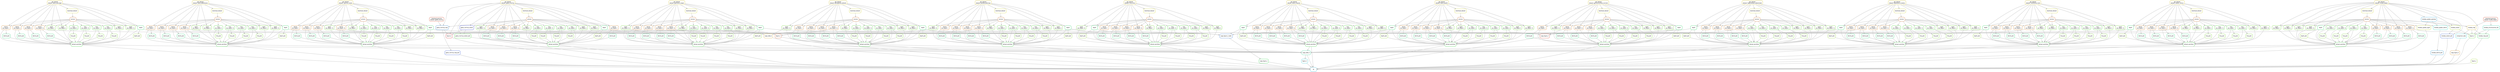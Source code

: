 digraph snakemake_dag {
    graph[bgcolor=white, margin=0];
    node[shape=box, style=rounded, fontname=sans,                 fontsize=10, penwidth=2];
    edge[penwidth=2, color=grey];
	0[label = "all", color = "0.53 0.6 0.85", style="rounded"];
	1[label = "default_workflow", color = "0.34 0.6 0.85", style="rounded"];
	2[label = "distrib\nmin_depth: 1", color = "0.09 0.6 0.85", style="rounded"];
	3[label = "process", color = "0.07 0.6 0.85", style="rounded"];
	4[label = "get_dataset\ndataset: cyprinus_carpio", color = "0.15 0.6 0.85", style="rounded"];
	5[label = "distrib\nmin_depth: 2", color = "0.09 0.6 0.85", style="rounded"];
	6[label = "distrib\nmin_depth: 5", color = "0.09 0.6 0.85", style="rounded"];
	7[label = "distrib\nmin_depth: 10", color = "0.09 0.6 0.85", style="rounded"];
	8[label = "freq\nmin_depth: 1", color = "0.31 0.6 0.85", style="rounded"];
	9[label = "freq\nmin_depth: 2", color = "0.31 0.6 0.85", style="rounded"];
	10[label = "freq\nmin_depth: 5", color = "0.31 0.6 0.85", style="rounded"];
	11[label = "freq\nmin_depth: 10", color = "0.31 0.6 0.85", style="rounded"];
	12[label = "signif\nmin_depth: 1", color = "0.27 0.6 0.85", style="rounded"];
	13[label = "signif\nmin_depth: 2", color = "0.27 0.6 0.85", style="rounded"];
	14[label = "signif\nmin_depth: 5", color = "0.27 0.6 0.85", style="rounded"];
	15[label = "signif\nmin_depth: 10", color = "0.27 0.6 0.85", style="rounded"];
	16[label = "depth", color = "0.39 0.6 0.85", style="rounded"];
	17[label = "depth_plot", color = "0.24 0.6 0.85", style="rounded"];
	18[label = "freq_plot", color = "0.26 0.6 0.85", style="rounded"];
	19[label = "freq_plot", color = "0.26 0.6 0.85", style="rounded"];
	20[label = "freq_plot", color = "0.26 0.6 0.85", style="rounded"];
	21[label = "freq_plot", color = "0.26 0.6 0.85", style="rounded"];
	22[label = "distrib_plot", color = "0.41 0.6 0.85", style="rounded"];
	23[label = "distrib_plot", color = "0.41 0.6 0.85", style="rounded"];
	24[label = "distrib_plot", color = "0.41 0.6 0.85", style="rounded"];
	25[label = "distrib_plot", color = "0.41 0.6 0.85", style="rounded"];
	26[label = "default_workflow", color = "0.34 0.6 0.85", style="rounded"];
	27[label = "distrib\nmin_depth: 1", color = "0.09 0.6 0.85", style="rounded"];
	28[label = "process", color = "0.07 0.6 0.85", style="rounded"];
	29[label = "get_dataset\ndataset: danio_aesculapii", color = "0.15 0.6 0.85", style="rounded"];
	30[label = "distrib\nmin_depth: 2", color = "0.09 0.6 0.85", style="rounded"];
	31[label = "distrib\nmin_depth: 5", color = "0.09 0.6 0.85", style="rounded"];
	32[label = "distrib\nmin_depth: 10", color = "0.09 0.6 0.85", style="rounded"];
	33[label = "freq\nmin_depth: 1", color = "0.31 0.6 0.85", style="rounded"];
	34[label = "freq\nmin_depth: 2", color = "0.31 0.6 0.85", style="rounded"];
	35[label = "freq\nmin_depth: 5", color = "0.31 0.6 0.85", style="rounded"];
	36[label = "freq\nmin_depth: 10", color = "0.31 0.6 0.85", style="rounded"];
	37[label = "signif\nmin_depth: 1", color = "0.27 0.6 0.85", style="rounded"];
	38[label = "signif\nmin_depth: 2", color = "0.27 0.6 0.85", style="rounded"];
	39[label = "signif\nmin_depth: 5", color = "0.27 0.6 0.85", style="rounded"];
	40[label = "signif\nmin_depth: 10", color = "0.27 0.6 0.85", style="rounded"];
	41[label = "depth", color = "0.39 0.6 0.85", style="rounded"];
	42[label = "depth_plot", color = "0.24 0.6 0.85", style="rounded"];
	43[label = "freq_plot", color = "0.26 0.6 0.85", style="rounded"];
	44[label = "freq_plot", color = "0.26 0.6 0.85", style="rounded"];
	45[label = "freq_plot", color = "0.26 0.6 0.85", style="rounded"];
	46[label = "freq_plot", color = "0.26 0.6 0.85", style="rounded"];
	47[label = "distrib_plot", color = "0.41 0.6 0.85", style="rounded"];
	48[label = "distrib_plot", color = "0.41 0.6 0.85", style="rounded"];
	49[label = "distrib_plot", color = "0.41 0.6 0.85", style="rounded"];
	50[label = "distrib_plot", color = "0.41 0.6 0.85", style="rounded"];
	51[label = "default_workflow", color = "0.34 0.6 0.85", style="rounded"];
	52[label = "distrib\nmin_depth: 1", color = "0.09 0.6 0.85", style="rounded"];
	53[label = "process", color = "0.07 0.6 0.85", style="rounded"];
	54[label = "get_dataset\ndataset: danio_albolineatus", color = "0.15 0.6 0.85", style="rounded"];
	55[label = "distrib\nmin_depth: 2", color = "0.09 0.6 0.85", style="rounded"];
	56[label = "distrib\nmin_depth: 5", color = "0.09 0.6 0.85", style="rounded"];
	57[label = "distrib\nmin_depth: 10", color = "0.09 0.6 0.85", style="rounded"];
	58[label = "freq\nmin_depth: 1", color = "0.31 0.6 0.85", style="rounded"];
	59[label = "freq\nmin_depth: 2", color = "0.31 0.6 0.85", style="rounded"];
	60[label = "freq\nmin_depth: 5", color = "0.31 0.6 0.85", style="rounded"];
	61[label = "freq\nmin_depth: 10", color = "0.31 0.6 0.85", style="rounded"];
	62[label = "signif\nmin_depth: 1", color = "0.27 0.6 0.85", style="rounded"];
	63[label = "signif\nmin_depth: 2", color = "0.27 0.6 0.85", style="rounded"];
	64[label = "signif\nmin_depth: 5", color = "0.27 0.6 0.85", style="rounded"];
	65[label = "signif\nmin_depth: 10", color = "0.27 0.6 0.85", style="rounded"];
	66[label = "depth", color = "0.39 0.6 0.85", style="rounded"];
	67[label = "depth_plot", color = "0.24 0.6 0.85", style="rounded"];
	68[label = "freq_plot", color = "0.26 0.6 0.85", style="rounded"];
	69[label = "freq_plot", color = "0.26 0.6 0.85", style="rounded"];
	70[label = "freq_plot", color = "0.26 0.6 0.85", style="rounded"];
	71[label = "freq_plot", color = "0.26 0.6 0.85", style="rounded"];
	72[label = "distrib_plot", color = "0.41 0.6 0.85", style="rounded"];
	73[label = "distrib_plot", color = "0.41 0.6 0.85", style="rounded"];
	74[label = "distrib_plot", color = "0.41 0.6 0.85", style="rounded"];
	75[label = "distrib_plot", color = "0.41 0.6 0.85", style="rounded"];
	76[label = "default_workflow", color = "0.34 0.6 0.85", style="rounded"];
	77[label = "distrib\nmin_depth: 1", color = "0.09 0.6 0.85", style="rounded"];
	78[label = "process", color = "0.07 0.6 0.85", style="rounded"];
	79[label = "get_dataset\ndataset: danio_choprae", color = "0.15 0.6 0.85", style="rounded"];
	80[label = "distrib\nmin_depth: 2", color = "0.09 0.6 0.85", style="rounded"];
	81[label = "distrib\nmin_depth: 5", color = "0.09 0.6 0.85", style="rounded"];
	82[label = "distrib\nmin_depth: 10", color = "0.09 0.6 0.85", style="rounded"];
	83[label = "freq\nmin_depth: 1", color = "0.31 0.6 0.85", style="rounded"];
	84[label = "freq\nmin_depth: 2", color = "0.31 0.6 0.85", style="rounded"];
	85[label = "freq\nmin_depth: 5", color = "0.31 0.6 0.85", style="rounded"];
	86[label = "freq\nmin_depth: 10", color = "0.31 0.6 0.85", style="rounded"];
	87[label = "signif\nmin_depth: 1", color = "0.27 0.6 0.85", style="rounded"];
	88[label = "signif\nmin_depth: 2", color = "0.27 0.6 0.85", style="rounded"];
	89[label = "signif\nmin_depth: 5", color = "0.27 0.6 0.85", style="rounded"];
	90[label = "signif\nmin_depth: 10", color = "0.27 0.6 0.85", style="rounded"];
	91[label = "depth", color = "0.39 0.6 0.85", style="rounded"];
	92[label = "depth_plot", color = "0.24 0.6 0.85", style="rounded"];
	93[label = "freq_plot", color = "0.26 0.6 0.85", style="rounded"];
	94[label = "freq_plot", color = "0.26 0.6 0.85", style="rounded"];
	95[label = "freq_plot", color = "0.26 0.6 0.85", style="rounded"];
	96[label = "freq_plot", color = "0.26 0.6 0.85", style="rounded"];
	97[label = "distrib_plot", color = "0.41 0.6 0.85", style="rounded"];
	98[label = "distrib_plot", color = "0.41 0.6 0.85", style="rounded"];
	99[label = "distrib_plot", color = "0.41 0.6 0.85", style="rounded"];
	100[label = "distrib_plot", color = "0.41 0.6 0.85", style="rounded"];
	101[label = "default_workflow", color = "0.34 0.6 0.85", style="rounded"];
	102[label = "distrib\nmin_depth: 1", color = "0.09 0.6 0.85", style="rounded"];
	103[label = "process", color = "0.07 0.6 0.85", style="rounded"];
	104[label = "get_dataset\ndataset: danio_kyathit", color = "0.15 0.6 0.85", style="rounded"];
	105[label = "distrib\nmin_depth: 2", color = "0.09 0.6 0.85", style="rounded"];
	106[label = "distrib\nmin_depth: 5", color = "0.09 0.6 0.85", style="rounded"];
	107[label = "distrib\nmin_depth: 10", color = "0.09 0.6 0.85", style="rounded"];
	108[label = "freq\nmin_depth: 1", color = "0.31 0.6 0.85", style="rounded"];
	109[label = "freq\nmin_depth: 2", color = "0.31 0.6 0.85", style="rounded"];
	110[label = "freq\nmin_depth: 5", color = "0.31 0.6 0.85", style="rounded"];
	111[label = "freq\nmin_depth: 10", color = "0.31 0.6 0.85", style="rounded"];
	112[label = "signif\nmin_depth: 1", color = "0.27 0.6 0.85", style="rounded"];
	113[label = "signif\nmin_depth: 2", color = "0.27 0.6 0.85", style="rounded"];
	114[label = "signif\nmin_depth: 5", color = "0.27 0.6 0.85", style="rounded"];
	115[label = "signif\nmin_depth: 10", color = "0.27 0.6 0.85", style="rounded"];
	116[label = "depth", color = "0.39 0.6 0.85", style="rounded"];
	117[label = "depth_plot", color = "0.24 0.6 0.85", style="rounded"];
	118[label = "freq_plot", color = "0.26 0.6 0.85", style="rounded"];
	119[label = "freq_plot", color = "0.26 0.6 0.85", style="rounded"];
	120[label = "freq_plot", color = "0.26 0.6 0.85", style="rounded"];
	121[label = "freq_plot", color = "0.26 0.6 0.85", style="rounded"];
	122[label = "distrib_plot", color = "0.41 0.6 0.85", style="rounded"];
	123[label = "distrib_plot", color = "0.41 0.6 0.85", style="rounded"];
	124[label = "distrib_plot", color = "0.41 0.6 0.85", style="rounded"];
	125[label = "distrib_plot", color = "0.41 0.6 0.85", style="rounded"];
	126[label = "default_workflow", color = "0.34 0.6 0.85", style="rounded"];
	127[label = "distrib\nmin_depth: 1", color = "0.09 0.6 0.85", style="rounded"];
	128[label = "process", color = "0.07 0.6 0.85", style="rounded"];
	129[label = "get_dataset\ndataset: gadus_morhua", color = "0.15 0.6 0.85", style="rounded"];
	130[label = "distrib\nmin_depth: 2", color = "0.09 0.6 0.85", style="rounded"];
	131[label = "distrib\nmin_depth: 5", color = "0.09 0.6 0.85", style="rounded"];
	132[label = "distrib\nmin_depth: 10", color = "0.09 0.6 0.85", style="rounded"];
	133[label = "freq\nmin_depth: 1", color = "0.31 0.6 0.85", style="rounded"];
	134[label = "freq\nmin_depth: 2", color = "0.31 0.6 0.85", style="rounded"];
	135[label = "freq\nmin_depth: 5", color = "0.31 0.6 0.85", style="rounded"];
	136[label = "freq\nmin_depth: 10", color = "0.31 0.6 0.85", style="rounded"];
	137[label = "signif\nmin_depth: 1", color = "0.27 0.6 0.85", style="rounded"];
	138[label = "signif\nmin_depth: 2", color = "0.27 0.6 0.85", style="rounded"];
	139[label = "signif\nmin_depth: 5", color = "0.27 0.6 0.85", style="rounded"];
	140[label = "signif\nmin_depth: 10", color = "0.27 0.6 0.85", style="rounded"];
	141[label = "depth", color = "0.39 0.6 0.85", style="rounded"];
	142[label = "depth_plot", color = "0.24 0.6 0.85", style="rounded"];
	143[label = "freq_plot", color = "0.26 0.6 0.85", style="rounded"];
	144[label = "freq_plot", color = "0.26 0.6 0.85", style="rounded"];
	145[label = "freq_plot", color = "0.26 0.6 0.85", style="rounded"];
	146[label = "freq_plot", color = "0.26 0.6 0.85", style="rounded"];
	147[label = "distrib_plot", color = "0.41 0.6 0.85", style="rounded"];
	148[label = "distrib_plot", color = "0.41 0.6 0.85", style="rounded"];
	149[label = "distrib_plot", color = "0.41 0.6 0.85", style="rounded"];
	150[label = "distrib_plot", color = "0.41 0.6 0.85", style="rounded"];
	151[label = "default_workflow", color = "0.34 0.6 0.85", style="rounded"];
	152[label = "distrib\nmin_depth: 1", color = "0.09 0.6 0.85", style="rounded"];
	153[label = "process", color = "0.07 0.6 0.85", style="rounded"];
	154[label = "get_dataset\ndataset: gymnocorymbus_ternetzi", color = "0.15 0.6 0.85", style="rounded"];
	155[label = "distrib\nmin_depth: 2", color = "0.09 0.6 0.85", style="rounded"];
	156[label = "distrib\nmin_depth: 5", color = "0.09 0.6 0.85", style="rounded"];
	157[label = "distrib\nmin_depth: 10", color = "0.09 0.6 0.85", style="rounded"];
	158[label = "freq\nmin_depth: 1", color = "0.31 0.6 0.85", style="rounded"];
	159[label = "freq\nmin_depth: 2", color = "0.31 0.6 0.85", style="rounded"];
	160[label = "freq\nmin_depth: 5", color = "0.31 0.6 0.85", style="rounded"];
	161[label = "freq\nmin_depth: 10", color = "0.31 0.6 0.85", style="rounded"];
	162[label = "signif\nmin_depth: 1", color = "0.27 0.6 0.85", style="rounded"];
	163[label = "signif\nmin_depth: 2", color = "0.27 0.6 0.85", style="rounded"];
	164[label = "signif\nmin_depth: 5", color = "0.27 0.6 0.85", style="rounded"];
	165[label = "signif\nmin_depth: 10", color = "0.27 0.6 0.85", style="rounded"];
	166[label = "depth", color = "0.39 0.6 0.85", style="rounded"];
	167[label = "depth_plot", color = "0.24 0.6 0.85", style="rounded"];
	168[label = "freq_plot", color = "0.26 0.6 0.85", style="rounded"];
	169[label = "freq_plot", color = "0.26 0.6 0.85", style="rounded"];
	170[label = "freq_plot", color = "0.26 0.6 0.85", style="rounded"];
	171[label = "freq_plot", color = "0.26 0.6 0.85", style="rounded"];
	172[label = "distrib_plot", color = "0.41 0.6 0.85", style="rounded"];
	173[label = "distrib_plot", color = "0.41 0.6 0.85", style="rounded"];
	174[label = "distrib_plot", color = "0.41 0.6 0.85", style="rounded"];
	175[label = "distrib_plot", color = "0.41 0.6 0.85", style="rounded"];
	176[label = "default_workflow", color = "0.34 0.6 0.85", style="rounded"];
	177[label = "distrib\nmin_depth: 1", color = "0.09 0.6 0.85", style="rounded"];
	178[label = "process", color = "0.07 0.6 0.85", style="rounded"];
	179[label = "get_dataset\ndataset: gymnotus_carapo", color = "0.15 0.6 0.85", style="rounded"];
	180[label = "distrib\nmin_depth: 2", color = "0.09 0.6 0.85", style="rounded"];
	181[label = "distrib\nmin_depth: 5", color = "0.09 0.6 0.85", style="rounded"];
	182[label = "distrib\nmin_depth: 10", color = "0.09 0.6 0.85", style="rounded"];
	183[label = "freq\nmin_depth: 1", color = "0.31 0.6 0.85", style="rounded"];
	184[label = "freq\nmin_depth: 2", color = "0.31 0.6 0.85", style="rounded"];
	185[label = "freq\nmin_depth: 5", color = "0.31 0.6 0.85", style="rounded"];
	186[label = "freq\nmin_depth: 10", color = "0.31 0.6 0.85", style="rounded"];
	187[label = "signif\nmin_depth: 1", color = "0.27 0.6 0.85", style="rounded"];
	188[label = "signif\nmin_depth: 2", color = "0.27 0.6 0.85", style="rounded"];
	189[label = "signif\nmin_depth: 5", color = "0.27 0.6 0.85", style="rounded"];
	190[label = "signif\nmin_depth: 10", color = "0.27 0.6 0.85", style="rounded"];
	191[label = "depth", color = "0.39 0.6 0.85", style="rounded"];
	192[label = "depth_plot", color = "0.24 0.6 0.85", style="rounded"];
	193[label = "freq_plot", color = "0.26 0.6 0.85", style="rounded"];
	194[label = "freq_plot", color = "0.26 0.6 0.85", style="rounded"];
	195[label = "freq_plot", color = "0.26 0.6 0.85", style="rounded"];
	196[label = "freq_plot", color = "0.26 0.6 0.85", style="rounded"];
	197[label = "distrib_plot", color = "0.41 0.6 0.85", style="rounded"];
	198[label = "distrib_plot", color = "0.41 0.6 0.85", style="rounded"];
	199[label = "distrib_plot", color = "0.41 0.6 0.85", style="rounded"];
	200[label = "distrib_plot", color = "0.41 0.6 0.85", style="rounded"];
	201[label = "default_workflow", color = "0.34 0.6 0.85", style="rounded"];
	202[label = "distrib\nmin_depth: 1", color = "0.09 0.6 0.85", style="rounded"];
	203[label = "process", color = "0.07 0.6 0.85", style="rounded"];
	204[label = "get_dataset\ndataset: hippocampus_abdominalis", color = "0.15 0.6 0.85", style="rounded"];
	205[label = "distrib\nmin_depth: 2", color = "0.09 0.6 0.85", style="rounded"];
	206[label = "distrib\nmin_depth: 5", color = "0.09 0.6 0.85", style="rounded"];
	207[label = "distrib\nmin_depth: 10", color = "0.09 0.6 0.85", style="rounded"];
	208[label = "freq\nmin_depth: 1", color = "0.31 0.6 0.85", style="rounded"];
	209[label = "freq\nmin_depth: 2", color = "0.31 0.6 0.85", style="rounded"];
	210[label = "freq\nmin_depth: 5", color = "0.31 0.6 0.85", style="rounded"];
	211[label = "freq\nmin_depth: 10", color = "0.31 0.6 0.85", style="rounded"];
	212[label = "signif\nmin_depth: 1", color = "0.27 0.6 0.85", style="rounded"];
	213[label = "signif\nmin_depth: 2", color = "0.27 0.6 0.85", style="rounded"];
	214[label = "signif\nmin_depth: 5", color = "0.27 0.6 0.85", style="rounded"];
	215[label = "signif\nmin_depth: 10", color = "0.27 0.6 0.85", style="rounded"];
	216[label = "depth", color = "0.39 0.6 0.85", style="rounded"];
	217[label = "depth_plot", color = "0.24 0.6 0.85", style="rounded"];
	218[label = "freq_plot", color = "0.26 0.6 0.85", style="rounded"];
	219[label = "freq_plot", color = "0.26 0.6 0.85", style="rounded"];
	220[label = "freq_plot", color = "0.26 0.6 0.85", style="rounded"];
	221[label = "freq_plot", color = "0.26 0.6 0.85", style="rounded"];
	222[label = "distrib_plot", color = "0.41 0.6 0.85", style="rounded"];
	223[label = "distrib_plot", color = "0.41 0.6 0.85", style="rounded"];
	224[label = "distrib_plot", color = "0.41 0.6 0.85", style="rounded"];
	225[label = "distrib_plot", color = "0.41 0.6 0.85", style="rounded"];
	226[label = "default_workflow", color = "0.34 0.6 0.85", style="rounded"];
	227[label = "distrib\nmin_depth: 1", color = "0.09 0.6 0.85", style="rounded"];
	228[label = "process", color = "0.07 0.6 0.85", style="rounded"];
	229[label = "get_dataset\ndataset: lepisosteus_oculatus", color = "0.15 0.6 0.85", style="rounded"];
	230[label = "distrib\nmin_depth: 2", color = "0.09 0.6 0.85", style="rounded"];
	231[label = "distrib\nmin_depth: 5", color = "0.09 0.6 0.85", style="rounded"];
	232[label = "distrib\nmin_depth: 10", color = "0.09 0.6 0.85", style="rounded"];
	233[label = "freq\nmin_depth: 1", color = "0.31 0.6 0.85", style="rounded"];
	234[label = "freq\nmin_depth: 2", color = "0.31 0.6 0.85", style="rounded"];
	235[label = "freq\nmin_depth: 5", color = "0.31 0.6 0.85", style="rounded"];
	236[label = "freq\nmin_depth: 10", color = "0.31 0.6 0.85", style="rounded"];
	237[label = "signif\nmin_depth: 1", color = "0.27 0.6 0.85", style="rounded"];
	238[label = "signif\nmin_depth: 2", color = "0.27 0.6 0.85", style="rounded"];
	239[label = "signif\nmin_depth: 5", color = "0.27 0.6 0.85", style="rounded"];
	240[label = "signif\nmin_depth: 10", color = "0.27 0.6 0.85", style="rounded"];
	241[label = "depth", color = "0.39 0.6 0.85", style="rounded"];
	242[label = "depth_plot", color = "0.24 0.6 0.85", style="rounded"];
	243[label = "freq_plot", color = "0.26 0.6 0.85", style="rounded"];
	244[label = "freq_plot", color = "0.26 0.6 0.85", style="rounded"];
	245[label = "freq_plot", color = "0.26 0.6 0.85", style="rounded"];
	246[label = "freq_plot", color = "0.26 0.6 0.85", style="rounded"];
	247[label = "distrib_plot", color = "0.41 0.6 0.85", style="rounded"];
	248[label = "distrib_plot", color = "0.41 0.6 0.85", style="rounded"];
	249[label = "distrib_plot", color = "0.41 0.6 0.85", style="rounded"];
	250[label = "distrib_plot", color = "0.41 0.6 0.85", style="rounded"];
	251[label = "default_workflow", color = "0.34 0.6 0.85", style="rounded"];
	252[label = "distrib\nmin_depth: 1", color = "0.09 0.6 0.85", style="rounded"];
	253[label = "process", color = "0.07 0.6 0.85", style="rounded"];
	254[label = "get_dataset\ndataset: notothenia_rossii", color = "0.15 0.6 0.85", style="rounded"];
	255[label = "distrib\nmin_depth: 2", color = "0.09 0.6 0.85", style="rounded"];
	256[label = "distrib\nmin_depth: 5", color = "0.09 0.6 0.85", style="rounded"];
	257[label = "distrib\nmin_depth: 10", color = "0.09 0.6 0.85", style="rounded"];
	258[label = "freq\nmin_depth: 1", color = "0.31 0.6 0.85", style="rounded"];
	259[label = "freq\nmin_depth: 2", color = "0.31 0.6 0.85", style="rounded"];
	260[label = "freq\nmin_depth: 5", color = "0.31 0.6 0.85", style="rounded"];
	261[label = "freq\nmin_depth: 10", color = "0.31 0.6 0.85", style="rounded"];
	262[label = "signif\nmin_depth: 1", color = "0.27 0.6 0.85", style="rounded"];
	263[label = "signif\nmin_depth: 2", color = "0.27 0.6 0.85", style="rounded"];
	264[label = "signif\nmin_depth: 5", color = "0.27 0.6 0.85", style="rounded"];
	265[label = "signif\nmin_depth: 10", color = "0.27 0.6 0.85", style="rounded"];
	266[label = "depth", color = "0.39 0.6 0.85", style="rounded"];
	267[label = "depth_plot", color = "0.24 0.6 0.85", style="rounded"];
	268[label = "freq_plot", color = "0.26 0.6 0.85", style="rounded"];
	269[label = "freq_plot", color = "0.26 0.6 0.85", style="rounded"];
	270[label = "freq_plot", color = "0.26 0.6 0.85", style="rounded"];
	271[label = "freq_plot", color = "0.26 0.6 0.85", style="rounded"];
	272[label = "distrib_plot", color = "0.41 0.6 0.85", style="rounded"];
	273[label = "distrib_plot", color = "0.41 0.6 0.85", style="rounded"];
	274[label = "distrib_plot", color = "0.41 0.6 0.85", style="rounded"];
	275[label = "distrib_plot", color = "0.41 0.6 0.85", style="rounded"];
	276[label = "default_workflow", color = "0.34 0.6 0.85", style="rounded"];
	277[label = "distrib\nmin_depth: 1", color = "0.09 0.6 0.85", style="rounded"];
	278[label = "process", color = "0.07 0.6 0.85", style="rounded"];
	279[label = "get_dataset\ndataset: plecoglossus_altivelis", color = "0.15 0.6 0.85", style="rounded"];
	280[label = "distrib\nmin_depth: 2", color = "0.09 0.6 0.85", style="rounded"];
	281[label = "distrib\nmin_depth: 5", color = "0.09 0.6 0.85", style="rounded"];
	282[label = "distrib\nmin_depth: 10", color = "0.09 0.6 0.85", style="rounded"];
	283[label = "freq\nmin_depth: 1", color = "0.31 0.6 0.85", style="rounded"];
	284[label = "freq\nmin_depth: 2", color = "0.31 0.6 0.85", style="rounded"];
	285[label = "freq\nmin_depth: 5", color = "0.31 0.6 0.85", style="rounded"];
	286[label = "freq\nmin_depth: 10", color = "0.31 0.6 0.85", style="rounded"];
	287[label = "signif\nmin_depth: 1", color = "0.27 0.6 0.85", style="rounded"];
	288[label = "signif\nmin_depth: 2", color = "0.27 0.6 0.85", style="rounded"];
	289[label = "signif\nmin_depth: 5", color = "0.27 0.6 0.85", style="rounded"];
	290[label = "signif\nmin_depth: 10", color = "0.27 0.6 0.85", style="rounded"];
	291[label = "depth", color = "0.39 0.6 0.85", style="rounded"];
	292[label = "depth_plot", color = "0.24 0.6 0.85", style="rounded"];
	293[label = "freq_plot", color = "0.26 0.6 0.85", style="rounded"];
	294[label = "freq_plot", color = "0.26 0.6 0.85", style="rounded"];
	295[label = "freq_plot", color = "0.26 0.6 0.85", style="rounded"];
	296[label = "freq_plot", color = "0.26 0.6 0.85", style="rounded"];
	297[label = "distrib_plot", color = "0.41 0.6 0.85", style="rounded"];
	298[label = "distrib_plot", color = "0.41 0.6 0.85", style="rounded"];
	299[label = "distrib_plot", color = "0.41 0.6 0.85", style="rounded"];
	300[label = "distrib_plot", color = "0.41 0.6 0.85", style="rounded"];
	301[label = "default_workflow", color = "0.34 0.6 0.85", style="rounded"];
	302[label = "distrib\nmin_depth: 1", color = "0.09 0.6 0.85", style="rounded"];
	303[label = "process", color = "0.07 0.6 0.85", style="rounded"];
	304[label = "get_dataset\ndataset: poecilia_sphenops", color = "0.15 0.6 0.85", style="rounded"];
	305[label = "distrib\nmin_depth: 2", color = "0.09 0.6 0.85", style="rounded"];
	306[label = "distrib\nmin_depth: 5", color = "0.09 0.6 0.85", style="rounded"];
	307[label = "distrib\nmin_depth: 10", color = "0.09 0.6 0.85", style="rounded"];
	308[label = "freq\nmin_depth: 1", color = "0.31 0.6 0.85", style="rounded"];
	309[label = "freq\nmin_depth: 2", color = "0.31 0.6 0.85", style="rounded"];
	310[label = "freq\nmin_depth: 5", color = "0.31 0.6 0.85", style="rounded"];
	311[label = "freq\nmin_depth: 10", color = "0.31 0.6 0.85", style="rounded"];
	312[label = "signif\nmin_depth: 1", color = "0.27 0.6 0.85", style="rounded"];
	313[label = "signif\nmin_depth: 2", color = "0.27 0.6 0.85", style="rounded"];
	314[label = "signif\nmin_depth: 5", color = "0.27 0.6 0.85", style="rounded"];
	315[label = "signif\nmin_depth: 10", color = "0.27 0.6 0.85", style="rounded"];
	316[label = "depth", color = "0.39 0.6 0.85", style="rounded"];
	317[label = "depth_plot", color = "0.24 0.6 0.85", style="rounded"];
	318[label = "freq_plot", color = "0.26 0.6 0.85", style="rounded"];
	319[label = "freq_plot", color = "0.26 0.6 0.85", style="rounded"];
	320[label = "freq_plot", color = "0.26 0.6 0.85", style="rounded"];
	321[label = "freq_plot", color = "0.26 0.6 0.85", style="rounded"];
	322[label = "distrib_plot", color = "0.41 0.6 0.85", style="rounded"];
	323[label = "distrib_plot", color = "0.41 0.6 0.85", style="rounded"];
	324[label = "distrib_plot", color = "0.41 0.6 0.85", style="rounded"];
	325[label = "distrib_plot", color = "0.41 0.6 0.85", style="rounded"];
	326[label = "default_workflow", color = "0.34 0.6 0.85", style="rounded"];
	327[label = "distrib\nmin_depth: 1", color = "0.09 0.6 0.85", style="rounded"];
	328[label = "process", color = "0.07 0.6 0.85", style="rounded"];
	329[label = "get_dataset\ndataset: sander_vitreus", color = "0.15 0.6 0.85", style="rounded"];
	330[label = "distrib\nmin_depth: 2", color = "0.09 0.6 0.85", style="rounded"];
	331[label = "distrib\nmin_depth: 5", color = "0.09 0.6 0.85", style="rounded"];
	332[label = "distrib\nmin_depth: 10", color = "0.09 0.6 0.85", style="rounded"];
	333[label = "freq\nmin_depth: 1", color = "0.31 0.6 0.85", style="rounded"];
	334[label = "freq\nmin_depth: 2", color = "0.31 0.6 0.85", style="rounded"];
	335[label = "freq\nmin_depth: 5", color = "0.31 0.6 0.85", style="rounded"];
	336[label = "freq\nmin_depth: 10", color = "0.31 0.6 0.85", style="rounded"];
	337[label = "signif\nmin_depth: 1", color = "0.27 0.6 0.85", style="rounded"];
	338[label = "signif\nmin_depth: 2", color = "0.27 0.6 0.85", style="rounded"];
	339[label = "signif\nmin_depth: 5", color = "0.27 0.6 0.85", style="rounded"];
	340[label = "signif\nmin_depth: 10", color = "0.27 0.6 0.85", style="rounded"];
	341[label = "depth", color = "0.39 0.6 0.85", style="rounded"];
	342[label = "depth_plot", color = "0.24 0.6 0.85", style="rounded"];
	343[label = "freq_plot", color = "0.26 0.6 0.85", style="rounded"];
	344[label = "freq_plot", color = "0.26 0.6 0.85", style="rounded"];
	345[label = "freq_plot", color = "0.26 0.6 0.85", style="rounded"];
	346[label = "freq_plot", color = "0.26 0.6 0.85", style="rounded"];
	347[label = "distrib_plot", color = "0.41 0.6 0.85", style="rounded"];
	348[label = "distrib_plot", color = "0.41 0.6 0.85", style="rounded"];
	349[label = "distrib_plot", color = "0.41 0.6 0.85", style="rounded"];
	350[label = "distrib_plot", color = "0.41 0.6 0.85", style="rounded"];
	351[label = "default_workflow", color = "0.34 0.6 0.85", style="rounded"];
	352[label = "distrib\nmin_depth: 1", color = "0.09 0.6 0.85", style="rounded"];
	353[label = "process", color = "0.07 0.6 0.85", style="rounded"];
	354[label = "get_dataset\ndataset: tinca_tinca", color = "0.15 0.6 0.85", style="rounded"];
	355[label = "distrib\nmin_depth: 2", color = "0.09 0.6 0.85", style="rounded"];
	356[label = "distrib\nmin_depth: 5", color = "0.09 0.6 0.85", style="rounded"];
	357[label = "distrib\nmin_depth: 10", color = "0.09 0.6 0.85", style="rounded"];
	358[label = "freq\nmin_depth: 1", color = "0.31 0.6 0.85", style="rounded"];
	359[label = "freq\nmin_depth: 2", color = "0.31 0.6 0.85", style="rounded"];
	360[label = "freq\nmin_depth: 5", color = "0.31 0.6 0.85", style="rounded"];
	361[label = "freq\nmin_depth: 10", color = "0.31 0.6 0.85", style="rounded"];
	362[label = "signif\nmin_depth: 1", color = "0.27 0.6 0.85", style="rounded"];
	363[label = "signif\nmin_depth: 2", color = "0.27 0.6 0.85", style="rounded"];
	364[label = "signif\nmin_depth: 5", color = "0.27 0.6 0.85", style="rounded"];
	365[label = "signif\nmin_depth: 10", color = "0.27 0.6 0.85", style="rounded"];
	366[label = "depth", color = "0.39 0.6 0.85", style="rounded"];
	367[label = "depth_plot", color = "0.24 0.6 0.85", style="rounded"];
	368[label = "freq_plot", color = "0.26 0.6 0.85", style="rounded"];
	369[label = "freq_plot", color = "0.26 0.6 0.85", style="rounded"];
	370[label = "freq_plot", color = "0.26 0.6 0.85", style="rounded"];
	371[label = "freq_plot", color = "0.26 0.6 0.85", style="rounded"];
	372[label = "distrib_plot", color = "0.41 0.6 0.85", style="rounded"];
	373[label = "distrib_plot", color = "0.41 0.6 0.85", style="rounded"];
	374[label = "distrib_plot", color = "0.41 0.6 0.85", style="rounded"];
	375[label = "distrib_plot", color = "0.41 0.6 0.85", style="rounded"];
	376[label = "default_workflow", color = "0.34 0.6 0.85", style="rounded"];
	377[label = "distrib\nmin_depth: 1", color = "0.09 0.6 0.85", style="rounded"];
	378[label = "process", color = "0.07 0.6 0.85", style="rounded"];
	379[label = "get_dataset\ndataset: oryzias_latipes", color = "0.15 0.6 0.85", style="rounded"];
	380[label = "distrib\nmin_depth: 2", color = "0.09 0.6 0.85", style="rounded"];
	381[label = "distrib\nmin_depth: 5", color = "0.09 0.6 0.85", style="rounded"];
	382[label = "distrib\nmin_depth: 10", color = "0.09 0.6 0.85", style="rounded"];
	383[label = "freq\nmin_depth: 1", color = "0.31 0.6 0.85", style="rounded"];
	384[label = "freq\nmin_depth: 2", color = "0.31 0.6 0.85", style="rounded"];
	385[label = "freq\nmin_depth: 5", color = "0.31 0.6 0.85", style="rounded"];
	386[label = "freq\nmin_depth: 10", color = "0.31 0.6 0.85", style="rounded"];
	387[label = "signif\nmin_depth: 1", color = "0.27 0.6 0.85", style="rounded"];
	388[label = "signif\nmin_depth: 2", color = "0.27 0.6 0.85", style="rounded"];
	389[label = "signif\nmin_depth: 5", color = "0.27 0.6 0.85", style="rounded"];
	390[label = "signif\nmin_depth: 10", color = "0.27 0.6 0.85", style="rounded"];
	391[label = "depth", color = "0.39 0.6 0.85", style="rounded"];
	392[label = "depth_plot", color = "0.24 0.6 0.85", style="rounded"];
	393[label = "freq_plot", color = "0.26 0.6 0.85", style="rounded"];
	394[label = "freq_plot", color = "0.26 0.6 0.85", style="rounded"];
	395[label = "freq_plot", color = "0.26 0.6 0.85", style="rounded"];
	396[label = "freq_plot", color = "0.26 0.6 0.85", style="rounded"];
	397[label = "distrib_plot", color = "0.41 0.6 0.85", style="rounded"];
	398[label = "distrib_plot", color = "0.41 0.6 0.85", style="rounded"];
	399[label = "distrib_plot", color = "0.41 0.6 0.85", style="rounded"];
	400[label = "distrib_plot", color = "0.41 0.6 0.85", style="rounded"];
	401[label = "figure_2", color = "0.22 0.6 0.85", style="rounded"];
	402[label = "figure_3", color = "0.51 0.6 0.85", style="rounded"];
	403[label = "supp_table_4", color = "0.44 0.6 0.85", style="rounded"];
	404[label = "figure_4", color = "0.29 0.6 0.85", style="rounded"];
	405[label = "medaka_subset", color = "0.21 0.6 0.85", style="rounded"];
	406[label = "medaka_map", color = "0.14 0.6 0.85", style="rounded"];
	407[label = "medaka_update_popmap", color = "0.55 0.6 0.85", style="rounded"];
	408[label = "download_genome\ndataset: oryzias_latipes", color = "0.03 0.6 0.85", style="rounded"];
	409[label = "medaka_chromosomes_file", color = "0.46 0.6 0.85", style="rounded"];
	410[label = "figure_5", color = "0.05 0.6 0.85", style="rounded"];
	411[label = "figure_6", color = "0.00 0.6 0.85", style="rounded"];
	412[label = "gadus_morhua_subset", color = "0.65 0.6 0.85", style="rounded"];
	413[label = "gadus_morhua_map", color = "0.58 0.6 0.85", style="rounded"];
	414[label = "download_genome\ndataset: gadus_morhua", color = "0.03 0.6 0.85", style="rounded"];
	415[label = "supp_table_6", color = "0.12 0.6 0.85", style="rounded"];
	416[label = "supp_figure_2", color = "0.36 0.6 0.85", style="rounded"];
	417[label = "supp_figure_2_table", color = "0.60 0.6 0.85", style="rounded"];
	418[label = "supp_figure_3", color = "0.02 0.6 0.85", style="rounded"];
	419[label = "supp_figure_4", color = "0.10 0.6 0.85", style="rounded"];
	420[label = "comparison_data", color = "0.50 0.6 0.85", style="rounded"];
	421[label = "medaka_subset_plot", color = "0.62 0.6 0.85", style="rounded"];
	422[label = "medaka_map_plot", color = "0.38 0.6 0.85", style="rounded"];
	423[label = "medaka_distrib_plot", color = "0.56 0.6 0.85", style="rounded"];
	424[label = "medaka_update_distrib", color = "0.48 0.6 0.85", style="rounded"];
	425[label = "medaka_update_signif", color = "0.19 0.6 0.85", style="rounded"];
	426[label = "gadus_morhua_subset_plot", color = "0.32 0.6 0.85", style="rounded"];
	427[label = "gadus_morhua_map_plot", color = "0.63 0.6 0.85", style="rounded"];
	428[label = "download_dataset", color = "0.17 0.6 0.85", style="rounded"];
	429[label = "download_dataset", color = "0.17 0.6 0.85", style="rounded"];
	430[label = "download_dataset", color = "0.17 0.6 0.85", style="rounded"];
	431[label = "download_dataset", color = "0.17 0.6 0.85", style="rounded"];
	432[label = "download_dataset", color = "0.17 0.6 0.85", style="rounded"];
	433[label = "download_dataset", color = "0.17 0.6 0.85", style="rounded"];
	434[label = "download_dataset", color = "0.17 0.6 0.85", style="rounded"];
	435[label = "download_dataset", color = "0.17 0.6 0.85", style="rounded"];
	436[label = "download_dataset", color = "0.17 0.6 0.85", style="rounded"];
	437[label = "download_dataset", color = "0.17 0.6 0.85", style="rounded"];
	438[label = "download_dataset", color = "0.17 0.6 0.85", style="rounded"];
	439[label = "download_dataset", color = "0.17 0.6 0.85", style="rounded"];
	440[label = "download_dataset", color = "0.17 0.6 0.85", style="rounded"];
	441[label = "download_dataset", color = "0.17 0.6 0.85", style="rounded"];
	442[label = "download_dataset", color = "0.17 0.6 0.85", style="rounded"];
	443[label = "download_dataset", color = "0.17 0.6 0.85", style="rounded"];
	1 -> 0
	26 -> 0
	51 -> 0
	76 -> 0
	101 -> 0
	126 -> 0
	151 -> 0
	176 -> 0
	201 -> 0
	226 -> 0
	251 -> 0
	276 -> 0
	301 -> 0
	326 -> 0
	351 -> 0
	376 -> 0
	401 -> 0
	402 -> 0
	404 -> 0
	410 -> 0
	411 -> 0
	403 -> 0
	415 -> 0
	416 -> 0
	418 -> 0
	419 -> 0
	421 -> 0
	422 -> 0
	423 -> 0
	425 -> 0
	426 -> 0
	427 -> 0
	2 -> 1
	5 -> 1
	6 -> 1
	7 -> 1
	8 -> 1
	9 -> 1
	10 -> 1
	11 -> 1
	12 -> 1
	13 -> 1
	14 -> 1
	15 -> 1
	16 -> 1
	17 -> 1
	18 -> 1
	19 -> 1
	20 -> 1
	21 -> 1
	22 -> 1
	23 -> 1
	24 -> 1
	25 -> 1
	3 -> 2
	4 -> 2
	428 -> 3
	3 -> 5
	4 -> 5
	3 -> 6
	4 -> 6
	3 -> 7
	4 -> 7
	3 -> 8
	3 -> 9
	3 -> 10
	3 -> 11
	3 -> 12
	4 -> 12
	3 -> 13
	4 -> 13
	3 -> 14
	4 -> 14
	3 -> 15
	4 -> 15
	3 -> 16
	4 -> 16
	16 -> 17
	8 -> 18
	9 -> 19
	10 -> 20
	11 -> 21
	2 -> 22
	5 -> 23
	6 -> 24
	7 -> 25
	27 -> 26
	30 -> 26
	31 -> 26
	32 -> 26
	33 -> 26
	34 -> 26
	35 -> 26
	36 -> 26
	37 -> 26
	38 -> 26
	39 -> 26
	40 -> 26
	41 -> 26
	42 -> 26
	43 -> 26
	44 -> 26
	45 -> 26
	46 -> 26
	47 -> 26
	48 -> 26
	49 -> 26
	50 -> 26
	28 -> 27
	29 -> 27
	429 -> 28
	28 -> 30
	29 -> 30
	28 -> 31
	29 -> 31
	28 -> 32
	29 -> 32
	28 -> 33
	28 -> 34
	28 -> 35
	28 -> 36
	28 -> 37
	29 -> 37
	28 -> 38
	29 -> 38
	28 -> 39
	29 -> 39
	28 -> 40
	29 -> 40
	28 -> 41
	29 -> 41
	41 -> 42
	33 -> 43
	34 -> 44
	35 -> 45
	36 -> 46
	27 -> 47
	30 -> 48
	31 -> 49
	32 -> 50
	52 -> 51
	55 -> 51
	56 -> 51
	57 -> 51
	58 -> 51
	59 -> 51
	60 -> 51
	61 -> 51
	62 -> 51
	63 -> 51
	64 -> 51
	65 -> 51
	66 -> 51
	67 -> 51
	68 -> 51
	69 -> 51
	70 -> 51
	71 -> 51
	72 -> 51
	73 -> 51
	74 -> 51
	75 -> 51
	53 -> 52
	54 -> 52
	430 -> 53
	53 -> 55
	54 -> 55
	53 -> 56
	54 -> 56
	53 -> 57
	54 -> 57
	53 -> 58
	53 -> 59
	53 -> 60
	53 -> 61
	53 -> 62
	54 -> 62
	53 -> 63
	54 -> 63
	53 -> 64
	54 -> 64
	53 -> 65
	54 -> 65
	53 -> 66
	54 -> 66
	66 -> 67
	58 -> 68
	59 -> 69
	60 -> 70
	61 -> 71
	52 -> 72
	55 -> 73
	56 -> 74
	57 -> 75
	77 -> 76
	80 -> 76
	81 -> 76
	82 -> 76
	83 -> 76
	84 -> 76
	85 -> 76
	86 -> 76
	87 -> 76
	88 -> 76
	89 -> 76
	90 -> 76
	91 -> 76
	92 -> 76
	93 -> 76
	94 -> 76
	95 -> 76
	96 -> 76
	97 -> 76
	98 -> 76
	99 -> 76
	100 -> 76
	78 -> 77
	79 -> 77
	431 -> 78
	78 -> 80
	79 -> 80
	78 -> 81
	79 -> 81
	78 -> 82
	79 -> 82
	78 -> 83
	78 -> 84
	78 -> 85
	78 -> 86
	78 -> 87
	79 -> 87
	78 -> 88
	79 -> 88
	78 -> 89
	79 -> 89
	78 -> 90
	79 -> 90
	78 -> 91
	79 -> 91
	91 -> 92
	83 -> 93
	84 -> 94
	85 -> 95
	86 -> 96
	77 -> 97
	80 -> 98
	81 -> 99
	82 -> 100
	102 -> 101
	105 -> 101
	106 -> 101
	107 -> 101
	108 -> 101
	109 -> 101
	110 -> 101
	111 -> 101
	112 -> 101
	113 -> 101
	114 -> 101
	115 -> 101
	116 -> 101
	117 -> 101
	118 -> 101
	119 -> 101
	120 -> 101
	121 -> 101
	122 -> 101
	123 -> 101
	124 -> 101
	125 -> 101
	103 -> 102
	104 -> 102
	432 -> 103
	103 -> 105
	104 -> 105
	103 -> 106
	104 -> 106
	103 -> 107
	104 -> 107
	103 -> 108
	103 -> 109
	103 -> 110
	103 -> 111
	103 -> 112
	104 -> 112
	103 -> 113
	104 -> 113
	103 -> 114
	104 -> 114
	103 -> 115
	104 -> 115
	103 -> 116
	104 -> 116
	116 -> 117
	108 -> 118
	109 -> 119
	110 -> 120
	111 -> 121
	102 -> 122
	105 -> 123
	106 -> 124
	107 -> 125
	127 -> 126
	130 -> 126
	131 -> 126
	132 -> 126
	133 -> 126
	134 -> 126
	135 -> 126
	136 -> 126
	137 -> 126
	138 -> 126
	139 -> 126
	140 -> 126
	141 -> 126
	142 -> 126
	143 -> 126
	144 -> 126
	145 -> 126
	146 -> 126
	147 -> 126
	148 -> 126
	149 -> 126
	150 -> 126
	128 -> 127
	129 -> 127
	433 -> 128
	128 -> 130
	129 -> 130
	128 -> 131
	129 -> 131
	128 -> 132
	129 -> 132
	128 -> 133
	128 -> 134
	128 -> 135
	128 -> 136
	128 -> 137
	129 -> 137
	128 -> 138
	129 -> 138
	128 -> 139
	129 -> 139
	128 -> 140
	129 -> 140
	128 -> 141
	129 -> 141
	141 -> 142
	133 -> 143
	134 -> 144
	135 -> 145
	136 -> 146
	127 -> 147
	130 -> 148
	131 -> 149
	132 -> 150
	152 -> 151
	155 -> 151
	156 -> 151
	157 -> 151
	158 -> 151
	159 -> 151
	160 -> 151
	161 -> 151
	162 -> 151
	163 -> 151
	164 -> 151
	165 -> 151
	166 -> 151
	167 -> 151
	168 -> 151
	169 -> 151
	170 -> 151
	171 -> 151
	172 -> 151
	173 -> 151
	174 -> 151
	175 -> 151
	153 -> 152
	154 -> 152
	434 -> 153
	153 -> 155
	154 -> 155
	153 -> 156
	154 -> 156
	153 -> 157
	154 -> 157
	153 -> 158
	153 -> 159
	153 -> 160
	153 -> 161
	153 -> 162
	154 -> 162
	153 -> 163
	154 -> 163
	153 -> 164
	154 -> 164
	153 -> 165
	154 -> 165
	153 -> 166
	154 -> 166
	166 -> 167
	158 -> 168
	159 -> 169
	160 -> 170
	161 -> 171
	152 -> 172
	155 -> 173
	156 -> 174
	157 -> 175
	177 -> 176
	180 -> 176
	181 -> 176
	182 -> 176
	183 -> 176
	184 -> 176
	185 -> 176
	186 -> 176
	187 -> 176
	188 -> 176
	189 -> 176
	190 -> 176
	191 -> 176
	192 -> 176
	193 -> 176
	194 -> 176
	195 -> 176
	196 -> 176
	197 -> 176
	198 -> 176
	199 -> 176
	200 -> 176
	178 -> 177
	179 -> 177
	435 -> 178
	178 -> 180
	179 -> 180
	178 -> 181
	179 -> 181
	178 -> 182
	179 -> 182
	178 -> 183
	178 -> 184
	178 -> 185
	178 -> 186
	178 -> 187
	179 -> 187
	178 -> 188
	179 -> 188
	178 -> 189
	179 -> 189
	178 -> 190
	179 -> 190
	178 -> 191
	179 -> 191
	191 -> 192
	183 -> 193
	184 -> 194
	185 -> 195
	186 -> 196
	177 -> 197
	180 -> 198
	181 -> 199
	182 -> 200
	202 -> 201
	205 -> 201
	206 -> 201
	207 -> 201
	208 -> 201
	209 -> 201
	210 -> 201
	211 -> 201
	212 -> 201
	213 -> 201
	214 -> 201
	215 -> 201
	216 -> 201
	217 -> 201
	218 -> 201
	219 -> 201
	220 -> 201
	221 -> 201
	222 -> 201
	223 -> 201
	224 -> 201
	225 -> 201
	203 -> 202
	204 -> 202
	436 -> 203
	203 -> 205
	204 -> 205
	203 -> 206
	204 -> 206
	203 -> 207
	204 -> 207
	203 -> 208
	203 -> 209
	203 -> 210
	203 -> 211
	203 -> 212
	204 -> 212
	203 -> 213
	204 -> 213
	203 -> 214
	204 -> 214
	203 -> 215
	204 -> 215
	203 -> 216
	204 -> 216
	216 -> 217
	208 -> 218
	209 -> 219
	210 -> 220
	211 -> 221
	202 -> 222
	205 -> 223
	206 -> 224
	207 -> 225
	227 -> 226
	230 -> 226
	231 -> 226
	232 -> 226
	233 -> 226
	234 -> 226
	235 -> 226
	236 -> 226
	237 -> 226
	238 -> 226
	239 -> 226
	240 -> 226
	241 -> 226
	242 -> 226
	243 -> 226
	244 -> 226
	245 -> 226
	246 -> 226
	247 -> 226
	248 -> 226
	249 -> 226
	250 -> 226
	228 -> 227
	229 -> 227
	437 -> 228
	228 -> 230
	229 -> 230
	228 -> 231
	229 -> 231
	228 -> 232
	229 -> 232
	228 -> 233
	228 -> 234
	228 -> 235
	228 -> 236
	228 -> 237
	229 -> 237
	228 -> 238
	229 -> 238
	228 -> 239
	229 -> 239
	228 -> 240
	229 -> 240
	228 -> 241
	229 -> 241
	241 -> 242
	233 -> 243
	234 -> 244
	235 -> 245
	236 -> 246
	227 -> 247
	230 -> 248
	231 -> 249
	232 -> 250
	252 -> 251
	255 -> 251
	256 -> 251
	257 -> 251
	258 -> 251
	259 -> 251
	260 -> 251
	261 -> 251
	262 -> 251
	263 -> 251
	264 -> 251
	265 -> 251
	266 -> 251
	267 -> 251
	268 -> 251
	269 -> 251
	270 -> 251
	271 -> 251
	272 -> 251
	273 -> 251
	274 -> 251
	275 -> 251
	253 -> 252
	254 -> 252
	438 -> 253
	253 -> 255
	254 -> 255
	253 -> 256
	254 -> 256
	253 -> 257
	254 -> 257
	253 -> 258
	253 -> 259
	253 -> 260
	253 -> 261
	253 -> 262
	254 -> 262
	253 -> 263
	254 -> 263
	253 -> 264
	254 -> 264
	253 -> 265
	254 -> 265
	253 -> 266
	254 -> 266
	266 -> 267
	258 -> 268
	259 -> 269
	260 -> 270
	261 -> 271
	252 -> 272
	255 -> 273
	256 -> 274
	257 -> 275
	277 -> 276
	280 -> 276
	281 -> 276
	282 -> 276
	283 -> 276
	284 -> 276
	285 -> 276
	286 -> 276
	287 -> 276
	288 -> 276
	289 -> 276
	290 -> 276
	291 -> 276
	292 -> 276
	293 -> 276
	294 -> 276
	295 -> 276
	296 -> 276
	297 -> 276
	298 -> 276
	299 -> 276
	300 -> 276
	278 -> 277
	279 -> 277
	439 -> 278
	278 -> 280
	279 -> 280
	278 -> 281
	279 -> 281
	278 -> 282
	279 -> 282
	278 -> 283
	278 -> 284
	278 -> 285
	278 -> 286
	278 -> 287
	279 -> 287
	278 -> 288
	279 -> 288
	278 -> 289
	279 -> 289
	278 -> 290
	279 -> 290
	278 -> 291
	279 -> 291
	291 -> 292
	283 -> 293
	284 -> 294
	285 -> 295
	286 -> 296
	277 -> 297
	280 -> 298
	281 -> 299
	282 -> 300
	302 -> 301
	305 -> 301
	306 -> 301
	307 -> 301
	308 -> 301
	309 -> 301
	310 -> 301
	311 -> 301
	312 -> 301
	313 -> 301
	314 -> 301
	315 -> 301
	316 -> 301
	317 -> 301
	318 -> 301
	319 -> 301
	320 -> 301
	321 -> 301
	322 -> 301
	323 -> 301
	324 -> 301
	325 -> 301
	303 -> 302
	304 -> 302
	440 -> 303
	303 -> 305
	304 -> 305
	303 -> 306
	304 -> 306
	303 -> 307
	304 -> 307
	303 -> 308
	303 -> 309
	303 -> 310
	303 -> 311
	303 -> 312
	304 -> 312
	303 -> 313
	304 -> 313
	303 -> 314
	304 -> 314
	303 -> 315
	304 -> 315
	303 -> 316
	304 -> 316
	316 -> 317
	308 -> 318
	309 -> 319
	310 -> 320
	311 -> 321
	302 -> 322
	305 -> 323
	306 -> 324
	307 -> 325
	327 -> 326
	330 -> 326
	331 -> 326
	332 -> 326
	333 -> 326
	334 -> 326
	335 -> 326
	336 -> 326
	337 -> 326
	338 -> 326
	339 -> 326
	340 -> 326
	341 -> 326
	342 -> 326
	343 -> 326
	344 -> 326
	345 -> 326
	346 -> 326
	347 -> 326
	348 -> 326
	349 -> 326
	350 -> 326
	328 -> 327
	329 -> 327
	441 -> 328
	328 -> 330
	329 -> 330
	328 -> 331
	329 -> 331
	328 -> 332
	329 -> 332
	328 -> 333
	328 -> 334
	328 -> 335
	328 -> 336
	328 -> 337
	329 -> 337
	328 -> 338
	329 -> 338
	328 -> 339
	329 -> 339
	328 -> 340
	329 -> 340
	328 -> 341
	329 -> 341
	341 -> 342
	333 -> 343
	334 -> 344
	335 -> 345
	336 -> 346
	327 -> 347
	330 -> 348
	331 -> 349
	332 -> 350
	352 -> 351
	355 -> 351
	356 -> 351
	357 -> 351
	358 -> 351
	359 -> 351
	360 -> 351
	361 -> 351
	362 -> 351
	363 -> 351
	364 -> 351
	365 -> 351
	366 -> 351
	367 -> 351
	368 -> 351
	369 -> 351
	370 -> 351
	371 -> 351
	372 -> 351
	373 -> 351
	374 -> 351
	375 -> 351
	353 -> 352
	354 -> 352
	442 -> 353
	353 -> 355
	354 -> 355
	353 -> 356
	354 -> 356
	353 -> 357
	354 -> 357
	353 -> 358
	353 -> 359
	353 -> 360
	353 -> 361
	353 -> 362
	354 -> 362
	353 -> 363
	354 -> 363
	353 -> 364
	354 -> 364
	353 -> 365
	354 -> 365
	353 -> 366
	354 -> 366
	366 -> 367
	358 -> 368
	359 -> 369
	360 -> 370
	361 -> 371
	352 -> 372
	355 -> 373
	356 -> 374
	357 -> 375
	377 -> 376
	380 -> 376
	381 -> 376
	382 -> 376
	383 -> 376
	384 -> 376
	385 -> 376
	386 -> 376
	387 -> 376
	388 -> 376
	389 -> 376
	390 -> 376
	391 -> 376
	392 -> 376
	393 -> 376
	394 -> 376
	395 -> 376
	396 -> 376
	397 -> 376
	398 -> 376
	399 -> 376
	400 -> 376
	378 -> 377
	379 -> 377
	443 -> 378
	378 -> 380
	379 -> 380
	378 -> 381
	379 -> 381
	378 -> 382
	379 -> 382
	378 -> 383
	378 -> 384
	378 -> 385
	378 -> 386
	378 -> 387
	379 -> 387
	378 -> 388
	379 -> 388
	378 -> 389
	379 -> 389
	378 -> 390
	379 -> 390
	378 -> 391
	379 -> 391
	391 -> 392
	383 -> 393
	384 -> 394
	385 -> 395
	386 -> 396
	377 -> 397
	380 -> 398
	381 -> 399
	382 -> 400
	403 -> 402
	1 -> 403
	26 -> 403
	51 -> 403
	76 -> 403
	101 -> 403
	126 -> 403
	151 -> 403
	176 -> 403
	201 -> 403
	226 -> 403
	251 -> 403
	276 -> 403
	301 -> 403
	326 -> 403
	351 -> 403
	376 -> 403
	382 -> 404
	405 -> 404
	406 -> 404
	379 -> 404
	409 -> 404
	378 -> 405
	379 -> 405
	378 -> 406
	407 -> 406
	408 -> 406
	379 -> 407
	408 -> 409
	7 -> 410
	132 -> 410
	182 -> 410
	282 -> 410
	307 -> 410
	357 -> 410
	412 -> 411
	413 -> 411
	129 -> 411
	128 -> 412
	129 -> 412
	128 -> 413
	129 -> 413
	414 -> 413
	15 -> 415
	140 -> 415
	190 -> 415
	290 -> 415
	315 -> 415
	365 -> 415
	417 -> 416
	16 -> 417
	41 -> 417
	66 -> 417
	91 -> 417
	116 -> 417
	141 -> 417
	166 -> 417
	191 -> 417
	216 -> 417
	241 -> 417
	266 -> 417
	291 -> 417
	316 -> 417
	341 -> 417
	366 -> 417
	391 -> 417
	32 -> 418
	57 -> 418
	82 -> 418
	107 -> 418
	155 -> 418
	207 -> 418
	230 -> 418
	257 -> 418
	332 -> 418
	420 -> 419
	406 -> 420
	405 -> 421
	379 -> 421
	406 -> 422
	409 -> 422
	424 -> 423
	378 -> 424
	407 -> 424
	378 -> 425
	407 -> 425
	412 -> 426
	129 -> 426
	413 -> 427
	4 -> 428
	29 -> 429
	54 -> 430
	79 -> 431
	104 -> 432
	129 -> 433
	154 -> 434
	179 -> 435
	204 -> 436
	229 -> 437
	254 -> 438
	279 -> 439
	304 -> 440
	329 -> 441
	354 -> 442
	379 -> 443
}            
